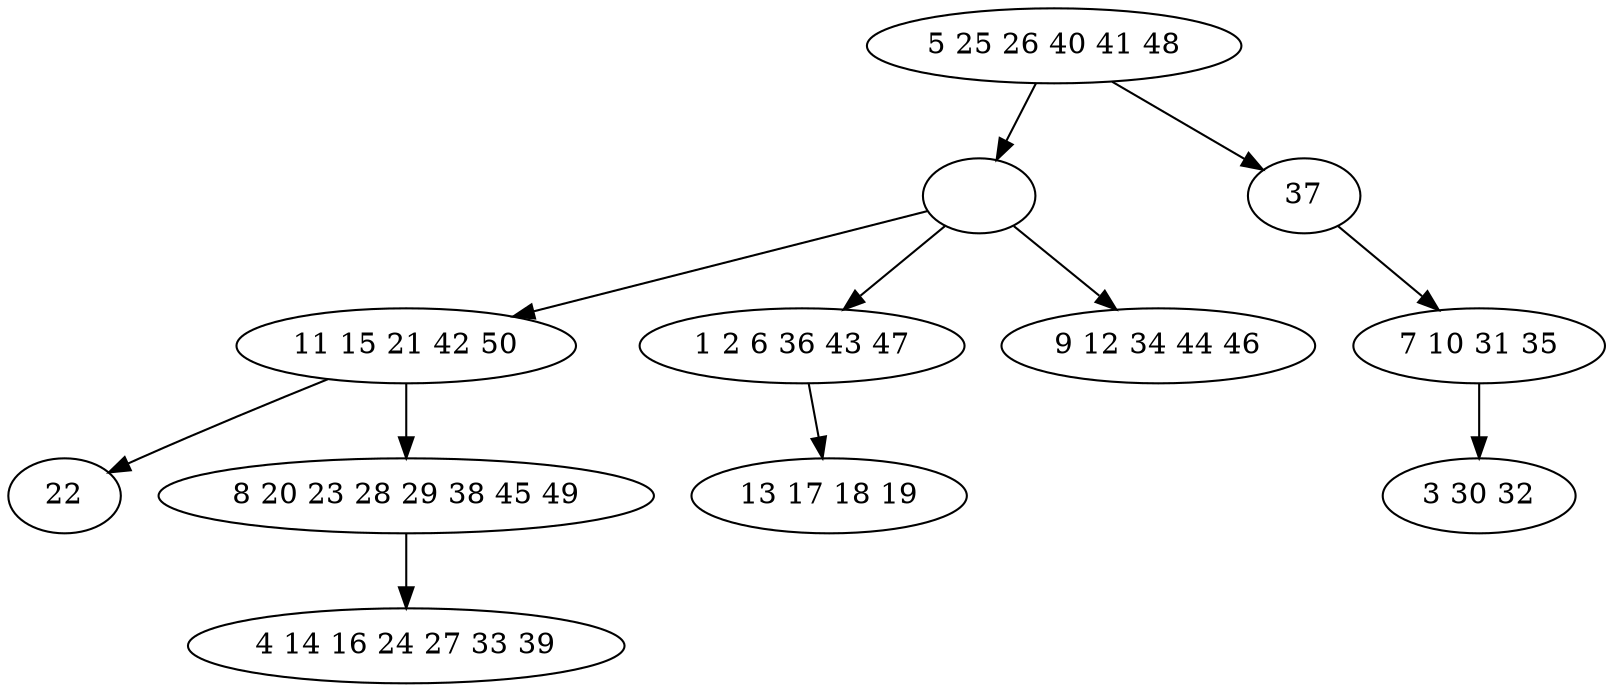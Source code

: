 digraph true_tree {
	"0" -> "1"
	"1" -> "2"
	"2" -> "3"
	"0" -> "4"
	"2" -> "5"
	"5" -> "6"
	"1" -> "7"
	"7" -> "8"
	"4" -> "9"
	"1" -> "10"
	"9" -> "11"
	"0" [label="5 25 26 40 41 48"];
	"1" [label=""];
	"2" [label="11 15 21 42 50"];
	"3" [label="22"];
	"4" [label="37"];
	"5" [label="8 20 23 28 29 38 45 49"];
	"6" [label="4 14 16 24 27 33 39"];
	"7" [label="1 2 6 36 43 47"];
	"8" [label="13 17 18 19"];
	"9" [label="7 10 31 35"];
	"10" [label="9 12 34 44 46"];
	"11" [label="3 30 32"];
}
